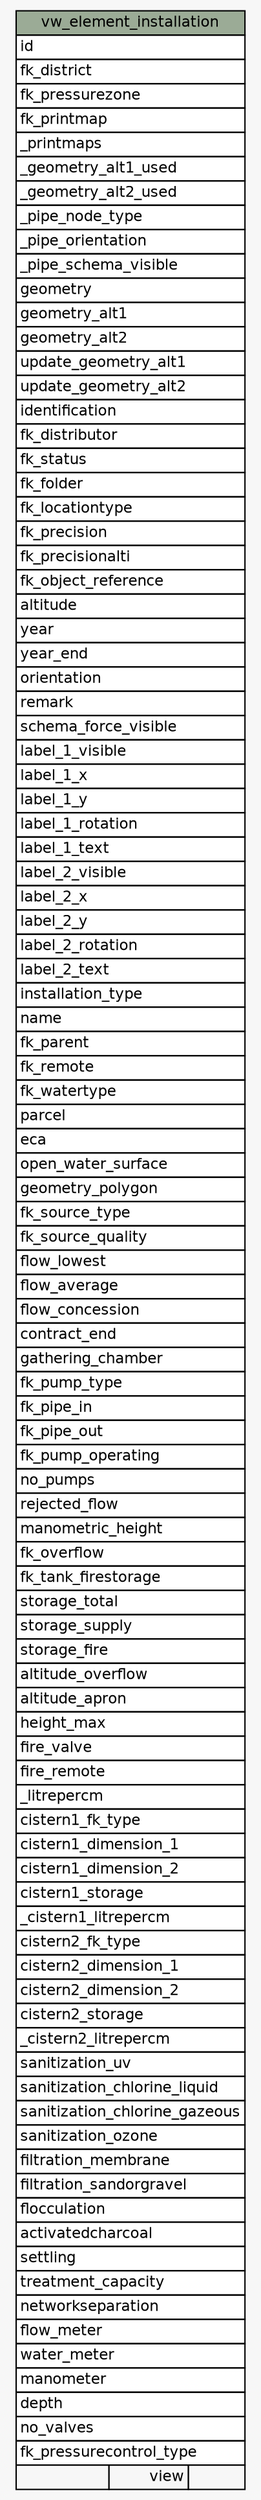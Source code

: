 // dot 2.38.0 on Linux 4.8.0-42-generic
// SchemaSpy rev 590
digraph "vw_element_installation" {
  graph [
    rankdir="RL"
    bgcolor="#f7f7f7"
    nodesep="0.18"
    ranksep="0.46"
    fontname="Helvetica"
    fontsize="11"
  ];
  node [
    fontname="Helvetica"
    fontsize="11"
    shape="plaintext"
  ];
  edge [
    arrowsize="0.8"
  ];
  "vw_element_installation" [
    label=<
    <TABLE BORDER="0" CELLBORDER="1" CELLSPACING="0" BGCOLOR="#ffffff">
      <TR><TD COLSPAN="3" BGCOLOR="#9bab96" ALIGN="CENTER">vw_element_installation</TD></TR>
      <TR><TD PORT="id" COLSPAN="3" ALIGN="LEFT">id</TD></TR>
      <TR><TD PORT="fk_district" COLSPAN="3" ALIGN="LEFT">fk_district</TD></TR>
      <TR><TD PORT="fk_pressurezone" COLSPAN="3" ALIGN="LEFT">fk_pressurezone</TD></TR>
      <TR><TD PORT="fk_printmap" COLSPAN="3" ALIGN="LEFT">fk_printmap</TD></TR>
      <TR><TD PORT="_printmaps" COLSPAN="3" ALIGN="LEFT">_printmaps</TD></TR>
      <TR><TD PORT="_geometry_alt1_used" COLSPAN="3" ALIGN="LEFT">_geometry_alt1_used</TD></TR>
      <TR><TD PORT="_geometry_alt2_used" COLSPAN="3" ALIGN="LEFT">_geometry_alt2_used</TD></TR>
      <TR><TD PORT="_pipe_node_type" COLSPAN="3" ALIGN="LEFT">_pipe_node_type</TD></TR>
      <TR><TD PORT="_pipe_orientation" COLSPAN="3" ALIGN="LEFT">_pipe_orientation</TD></TR>
      <TR><TD PORT="_pipe_schema_visible" COLSPAN="3" ALIGN="LEFT">_pipe_schema_visible</TD></TR>
      <TR><TD PORT="geometry" COLSPAN="3" ALIGN="LEFT">geometry</TD></TR>
      <TR><TD PORT="geometry_alt1" COLSPAN="3" ALIGN="LEFT">geometry_alt1</TD></TR>
      <TR><TD PORT="geometry_alt2" COLSPAN="3" ALIGN="LEFT">geometry_alt2</TD></TR>
      <TR><TD PORT="update_geometry_alt1" COLSPAN="3" ALIGN="LEFT">update_geometry_alt1</TD></TR>
      <TR><TD PORT="update_geometry_alt2" COLSPAN="3" ALIGN="LEFT">update_geometry_alt2</TD></TR>
      <TR><TD PORT="identification" COLSPAN="3" ALIGN="LEFT">identification</TD></TR>
      <TR><TD PORT="fk_distributor" COLSPAN="3" ALIGN="LEFT">fk_distributor</TD></TR>
      <TR><TD PORT="fk_status" COLSPAN="3" ALIGN="LEFT">fk_status</TD></TR>
      <TR><TD PORT="fk_folder" COLSPAN="3" ALIGN="LEFT">fk_folder</TD></TR>
      <TR><TD PORT="fk_locationtype" COLSPAN="3" ALIGN="LEFT">fk_locationtype</TD></TR>
      <TR><TD PORT="fk_precision" COLSPAN="3" ALIGN="LEFT">fk_precision</TD></TR>
      <TR><TD PORT="fk_precisionalti" COLSPAN="3" ALIGN="LEFT">fk_precisionalti</TD></TR>
      <TR><TD PORT="fk_object_reference" COLSPAN="3" ALIGN="LEFT">fk_object_reference</TD></TR>
      <TR><TD PORT="altitude" COLSPAN="3" ALIGN="LEFT">altitude</TD></TR>
      <TR><TD PORT="year" COLSPAN="3" ALIGN="LEFT">year</TD></TR>
      <TR><TD PORT="year_end" COLSPAN="3" ALIGN="LEFT">year_end</TD></TR>
      <TR><TD PORT="orientation" COLSPAN="3" ALIGN="LEFT">orientation</TD></TR>
      <TR><TD PORT="remark" COLSPAN="3" ALIGN="LEFT">remark</TD></TR>
      <TR><TD PORT="schema_force_visible" COLSPAN="3" ALIGN="LEFT">schema_force_visible</TD></TR>
      <TR><TD PORT="label_1_visible" COLSPAN="3" ALIGN="LEFT">label_1_visible</TD></TR>
      <TR><TD PORT="label_1_x" COLSPAN="3" ALIGN="LEFT">label_1_x</TD></TR>
      <TR><TD PORT="label_1_y" COLSPAN="3" ALIGN="LEFT">label_1_y</TD></TR>
      <TR><TD PORT="label_1_rotation" COLSPAN="3" ALIGN="LEFT">label_1_rotation</TD></TR>
      <TR><TD PORT="label_1_text" COLSPAN="3" ALIGN="LEFT">label_1_text</TD></TR>
      <TR><TD PORT="label_2_visible" COLSPAN="3" ALIGN="LEFT">label_2_visible</TD></TR>
      <TR><TD PORT="label_2_x" COLSPAN="3" ALIGN="LEFT">label_2_x</TD></TR>
      <TR><TD PORT="label_2_y" COLSPAN="3" ALIGN="LEFT">label_2_y</TD></TR>
      <TR><TD PORT="label_2_rotation" COLSPAN="3" ALIGN="LEFT">label_2_rotation</TD></TR>
      <TR><TD PORT="label_2_text" COLSPAN="3" ALIGN="LEFT">label_2_text</TD></TR>
      <TR><TD PORT="installation_type" COLSPAN="3" ALIGN="LEFT">installation_type</TD></TR>
      <TR><TD PORT="name" COLSPAN="3" ALIGN="LEFT">name</TD></TR>
      <TR><TD PORT="fk_parent" COLSPAN="3" ALIGN="LEFT">fk_parent</TD></TR>
      <TR><TD PORT="fk_remote" COLSPAN="3" ALIGN="LEFT">fk_remote</TD></TR>
      <TR><TD PORT="fk_watertype" COLSPAN="3" ALIGN="LEFT">fk_watertype</TD></TR>
      <TR><TD PORT="parcel" COLSPAN="3" ALIGN="LEFT">parcel</TD></TR>
      <TR><TD PORT="eca" COLSPAN="3" ALIGN="LEFT">eca</TD></TR>
      <TR><TD PORT="open_water_surface" COLSPAN="3" ALIGN="LEFT">open_water_surface</TD></TR>
      <TR><TD PORT="geometry_polygon" COLSPAN="3" ALIGN="LEFT">geometry_polygon</TD></TR>
      <TR><TD PORT="fk_source_type" COLSPAN="3" ALIGN="LEFT">fk_source_type</TD></TR>
      <TR><TD PORT="fk_source_quality" COLSPAN="3" ALIGN="LEFT">fk_source_quality</TD></TR>
      <TR><TD PORT="flow_lowest" COLSPAN="3" ALIGN="LEFT">flow_lowest</TD></TR>
      <TR><TD PORT="flow_average" COLSPAN="3" ALIGN="LEFT">flow_average</TD></TR>
      <TR><TD PORT="flow_concession" COLSPAN="3" ALIGN="LEFT">flow_concession</TD></TR>
      <TR><TD PORT="contract_end" COLSPAN="3" ALIGN="LEFT">contract_end</TD></TR>
      <TR><TD PORT="gathering_chamber" COLSPAN="3" ALIGN="LEFT">gathering_chamber</TD></TR>
      <TR><TD PORT="fk_pump_type" COLSPAN="3" ALIGN="LEFT">fk_pump_type</TD></TR>
      <TR><TD PORT="fk_pipe_in" COLSPAN="3" ALIGN="LEFT">fk_pipe_in</TD></TR>
      <TR><TD PORT="fk_pipe_out" COLSPAN="3" ALIGN="LEFT">fk_pipe_out</TD></TR>
      <TR><TD PORT="fk_pump_operating" COLSPAN="3" ALIGN="LEFT">fk_pump_operating</TD></TR>
      <TR><TD PORT="no_pumps" COLSPAN="3" ALIGN="LEFT">no_pumps</TD></TR>
      <TR><TD PORT="rejected_flow" COLSPAN="3" ALIGN="LEFT">rejected_flow</TD></TR>
      <TR><TD PORT="manometric_height" COLSPAN="3" ALIGN="LEFT">manometric_height</TD></TR>
      <TR><TD PORT="fk_overflow" COLSPAN="3" ALIGN="LEFT">fk_overflow</TD></TR>
      <TR><TD PORT="fk_tank_firestorage" COLSPAN="3" ALIGN="LEFT">fk_tank_firestorage</TD></TR>
      <TR><TD PORT="storage_total" COLSPAN="3" ALIGN="LEFT">storage_total</TD></TR>
      <TR><TD PORT="storage_supply" COLSPAN="3" ALIGN="LEFT">storage_supply</TD></TR>
      <TR><TD PORT="storage_fire" COLSPAN="3" ALIGN="LEFT">storage_fire</TD></TR>
      <TR><TD PORT="altitude_overflow" COLSPAN="3" ALIGN="LEFT">altitude_overflow</TD></TR>
      <TR><TD PORT="altitude_apron" COLSPAN="3" ALIGN="LEFT">altitude_apron</TD></TR>
      <TR><TD PORT="height_max" COLSPAN="3" ALIGN="LEFT">height_max</TD></TR>
      <TR><TD PORT="fire_valve" COLSPAN="3" ALIGN="LEFT">fire_valve</TD></TR>
      <TR><TD PORT="fire_remote" COLSPAN="3" ALIGN="LEFT">fire_remote</TD></TR>
      <TR><TD PORT="_litrepercm" COLSPAN="3" ALIGN="LEFT">_litrepercm</TD></TR>
      <TR><TD PORT="cistern1_fk_type" COLSPAN="3" ALIGN="LEFT">cistern1_fk_type</TD></TR>
      <TR><TD PORT="cistern1_dimension_1" COLSPAN="3" ALIGN="LEFT">cistern1_dimension_1</TD></TR>
      <TR><TD PORT="cistern1_dimension_2" COLSPAN="3" ALIGN="LEFT">cistern1_dimension_2</TD></TR>
      <TR><TD PORT="cistern1_storage" COLSPAN="3" ALIGN="LEFT">cistern1_storage</TD></TR>
      <TR><TD PORT="_cistern1_litrepercm" COLSPAN="3" ALIGN="LEFT">_cistern1_litrepercm</TD></TR>
      <TR><TD PORT="cistern2_fk_type" COLSPAN="3" ALIGN="LEFT">cistern2_fk_type</TD></TR>
      <TR><TD PORT="cistern2_dimension_1" COLSPAN="3" ALIGN="LEFT">cistern2_dimension_1</TD></TR>
      <TR><TD PORT="cistern2_dimension_2" COLSPAN="3" ALIGN="LEFT">cistern2_dimension_2</TD></TR>
      <TR><TD PORT="cistern2_storage" COLSPAN="3" ALIGN="LEFT">cistern2_storage</TD></TR>
      <TR><TD PORT="_cistern2_litrepercm" COLSPAN="3" ALIGN="LEFT">_cistern2_litrepercm</TD></TR>
      <TR><TD PORT="sanitization_uv" COLSPAN="3" ALIGN="LEFT">sanitization_uv</TD></TR>
      <TR><TD PORT="sanitization_chlorine_liquid" COLSPAN="3" ALIGN="LEFT">sanitization_chlorine_liquid</TD></TR>
      <TR><TD PORT="sanitization_chlorine_gazeous" COLSPAN="3" ALIGN="LEFT">sanitization_chlorine_gazeous</TD></TR>
      <TR><TD PORT="sanitization_ozone" COLSPAN="3" ALIGN="LEFT">sanitization_ozone</TD></TR>
      <TR><TD PORT="filtration_membrane" COLSPAN="3" ALIGN="LEFT">filtration_membrane</TD></TR>
      <TR><TD PORT="filtration_sandorgravel" COLSPAN="3" ALIGN="LEFT">filtration_sandorgravel</TD></TR>
      <TR><TD PORT="flocculation" COLSPAN="3" ALIGN="LEFT">flocculation</TD></TR>
      <TR><TD PORT="activatedcharcoal" COLSPAN="3" ALIGN="LEFT">activatedcharcoal</TD></TR>
      <TR><TD PORT="settling" COLSPAN="3" ALIGN="LEFT">settling</TD></TR>
      <TR><TD PORT="treatment_capacity" COLSPAN="3" ALIGN="LEFT">treatment_capacity</TD></TR>
      <TR><TD PORT="networkseparation" COLSPAN="3" ALIGN="LEFT">networkseparation</TD></TR>
      <TR><TD PORT="flow_meter" COLSPAN="3" ALIGN="LEFT">flow_meter</TD></TR>
      <TR><TD PORT="water_meter" COLSPAN="3" ALIGN="LEFT">water_meter</TD></TR>
      <TR><TD PORT="manometer" COLSPAN="3" ALIGN="LEFT">manometer</TD></TR>
      <TR><TD PORT="depth" COLSPAN="3" ALIGN="LEFT">depth</TD></TR>
      <TR><TD PORT="no_valves" COLSPAN="3" ALIGN="LEFT">no_valves</TD></TR>
      <TR><TD PORT="fk_pressurecontrol_type" COLSPAN="3" ALIGN="LEFT">fk_pressurecontrol_type</TD></TR>
      <TR><TD ALIGN="LEFT" BGCOLOR="#f7f7f7">  </TD><TD ALIGN="RIGHT" BGCOLOR="#f7f7f7">view</TD><TD ALIGN="RIGHT" BGCOLOR="#f7f7f7">  </TD></TR>
    </TABLE>>
    URL="tables/vw_element_installation.html"
    tooltip="vw_element_installation"
  ];
}
